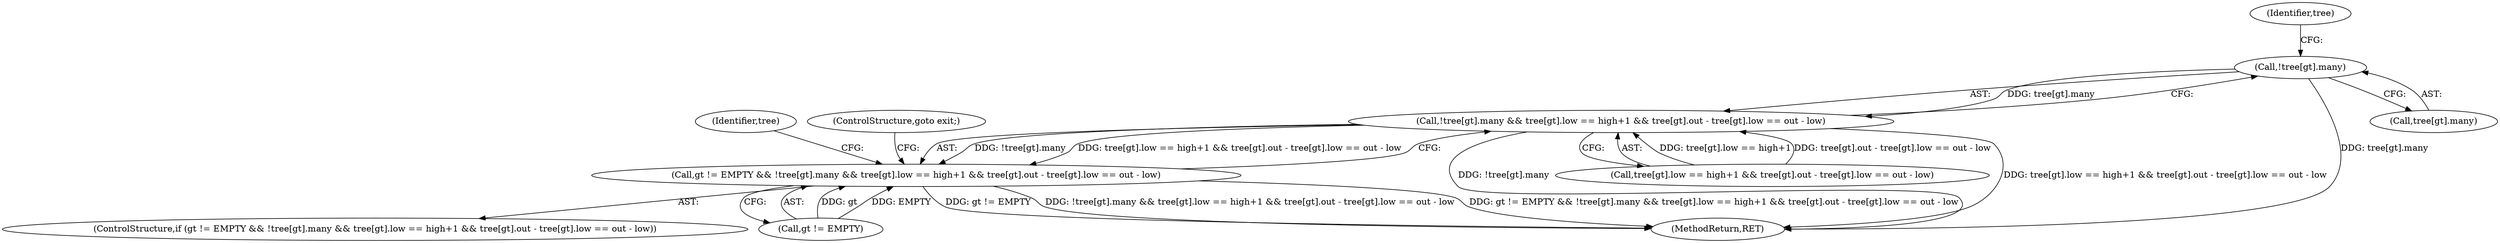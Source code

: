 digraph "0_ghostscript_f597300439e62f5e921f0d7b1e880b5c1a1f1607@array" {
"1000459" [label="(Call,!tree[gt].many)"];
"1000458" [label="(Call,!tree[gt].many && tree[gt].low == high+1 && tree[gt].out - tree[gt].low == out - low)"];
"1000454" [label="(Call,gt != EMPTY && !tree[gt].many && tree[gt].low == high+1 && tree[gt].out - tree[gt].low == out - low)"];
"1000465" [label="(Call,tree[gt].low == high+1 && tree[gt].out - tree[gt].low == out - low)"];
"1000458" [label="(Call,!tree[gt].many && tree[gt].low == high+1 && tree[gt].out - tree[gt].low == out - low)"];
"1000455" [label="(Call,gt != EMPTY)"];
"1000454" [label="(Call,gt != EMPTY && !tree[gt].many && tree[gt].low == high+1 && tree[gt].out - tree[gt].low == out - low)"];
"1000453" [label="(ControlStructure,if (gt != EMPTY && !tree[gt].many && tree[gt].low == high+1 && tree[gt].out - tree[gt].low == out - low))"];
"1000494" [label="(Identifier,tree)"];
"1000505" [label="(ControlStructure,goto exit;)"];
"1000469" [label="(Identifier,tree)"];
"1000459" [label="(Call,!tree[gt].many)"];
"1000759" [label="(MethodReturn,RET)"];
"1000460" [label="(Call,tree[gt].many)"];
"1000459" -> "1000458"  [label="AST: "];
"1000459" -> "1000460"  [label="CFG: "];
"1000460" -> "1000459"  [label="AST: "];
"1000469" -> "1000459"  [label="CFG: "];
"1000458" -> "1000459"  [label="CFG: "];
"1000459" -> "1000759"  [label="DDG: tree[gt].many"];
"1000459" -> "1000458"  [label="DDG: tree[gt].many"];
"1000458" -> "1000454"  [label="AST: "];
"1000458" -> "1000465"  [label="CFG: "];
"1000465" -> "1000458"  [label="AST: "];
"1000454" -> "1000458"  [label="CFG: "];
"1000458" -> "1000759"  [label="DDG: !tree[gt].many"];
"1000458" -> "1000759"  [label="DDG: tree[gt].low == high+1 && tree[gt].out - tree[gt].low == out - low"];
"1000458" -> "1000454"  [label="DDG: !tree[gt].many"];
"1000458" -> "1000454"  [label="DDG: tree[gt].low == high+1 && tree[gt].out - tree[gt].low == out - low"];
"1000465" -> "1000458"  [label="DDG: tree[gt].low == high+1"];
"1000465" -> "1000458"  [label="DDG: tree[gt].out - tree[gt].low == out - low"];
"1000454" -> "1000453"  [label="AST: "];
"1000454" -> "1000455"  [label="CFG: "];
"1000455" -> "1000454"  [label="AST: "];
"1000494" -> "1000454"  [label="CFG: "];
"1000505" -> "1000454"  [label="CFG: "];
"1000454" -> "1000759"  [label="DDG: gt != EMPTY"];
"1000454" -> "1000759"  [label="DDG: !tree[gt].many && tree[gt].low == high+1 && tree[gt].out - tree[gt].low == out - low"];
"1000454" -> "1000759"  [label="DDG: gt != EMPTY && !tree[gt].many && tree[gt].low == high+1 && tree[gt].out - tree[gt].low == out - low"];
"1000455" -> "1000454"  [label="DDG: gt"];
"1000455" -> "1000454"  [label="DDG: EMPTY"];
}
